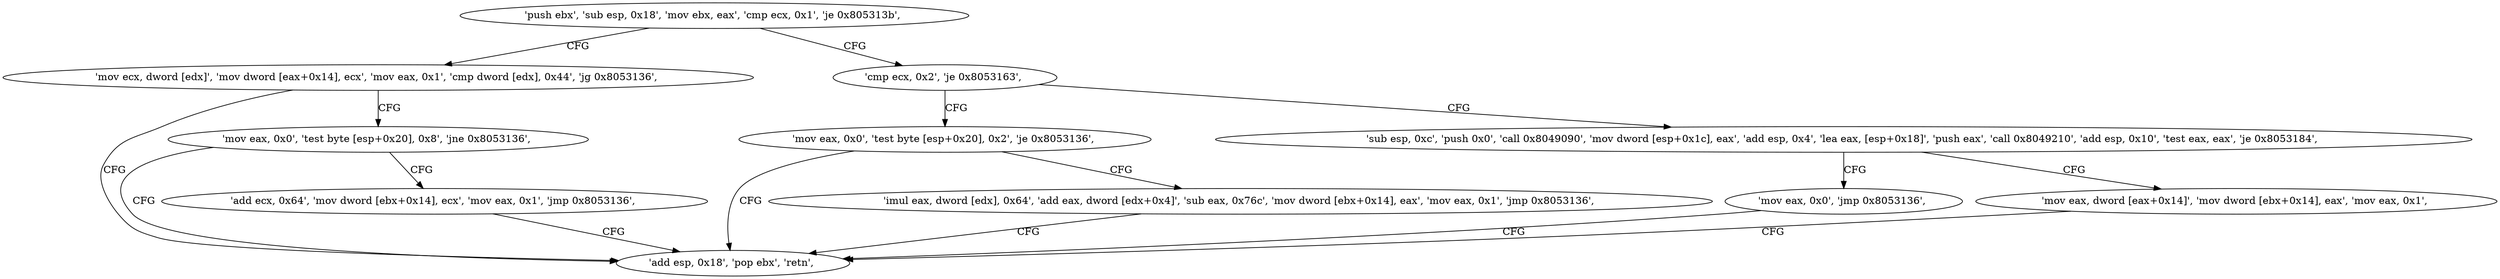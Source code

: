 digraph "func" {
"134557945" [label = "'push ebx', 'sub esp, 0x18', 'mov ebx, eax', 'cmp ecx, 0x1', 'je 0x805313b', " ]
"134558011" [label = "'mov ecx, dword [edx]', 'mov dword [eax+0x14], ecx', 'mov eax, 0x1', 'cmp dword [edx], 0x44', 'jg 0x8053136', " ]
"134557956" [label = "'cmp ecx, 0x2', 'je 0x8053163', " ]
"134558006" [label = "'add esp, 0x18', 'pop ebx', 'retn', " ]
"134558026" [label = "'mov eax, 0x0', 'test byte [esp+0x20], 0x8', 'jne 0x8053136', " ]
"134558051" [label = "'mov eax, 0x0', 'test byte [esp+0x20], 0x2', 'je 0x8053136', " ]
"134557961" [label = "'sub esp, 0xc', 'push 0x0', 'call 0x8049090', 'mov dword [esp+0x1c], eax', 'add esp, 0x4', 'lea eax, [esp+0x18]', 'push eax', 'call 0x8049210', 'add esp, 0x10', 'test eax, eax', 'je 0x8053184', " ]
"134558038" [label = "'add ecx, 0x64', 'mov dword [ebx+0x14], ecx', 'mov eax, 0x1', 'jmp 0x8053136', " ]
"134558063" [label = "'imul eax, dword [edx], 0x64', 'add eax, dword [edx+0x4]', 'sub eax, 0x76c', 'mov dword [ebx+0x14], eax', 'mov eax, 0x1', 'jmp 0x8053136', " ]
"134558084" [label = "'mov eax, 0x0', 'jmp 0x8053136', " ]
"134557995" [label = "'mov eax, dword [eax+0x14]', 'mov dword [ebx+0x14], eax', 'mov eax, 0x1', " ]
"134557945" -> "134558011" [ label = "CFG" ]
"134557945" -> "134557956" [ label = "CFG" ]
"134558011" -> "134558006" [ label = "CFG" ]
"134558011" -> "134558026" [ label = "CFG" ]
"134557956" -> "134558051" [ label = "CFG" ]
"134557956" -> "134557961" [ label = "CFG" ]
"134558026" -> "134558006" [ label = "CFG" ]
"134558026" -> "134558038" [ label = "CFG" ]
"134558051" -> "134558006" [ label = "CFG" ]
"134558051" -> "134558063" [ label = "CFG" ]
"134557961" -> "134558084" [ label = "CFG" ]
"134557961" -> "134557995" [ label = "CFG" ]
"134558038" -> "134558006" [ label = "CFG" ]
"134558063" -> "134558006" [ label = "CFG" ]
"134558084" -> "134558006" [ label = "CFG" ]
"134557995" -> "134558006" [ label = "CFG" ]
}
